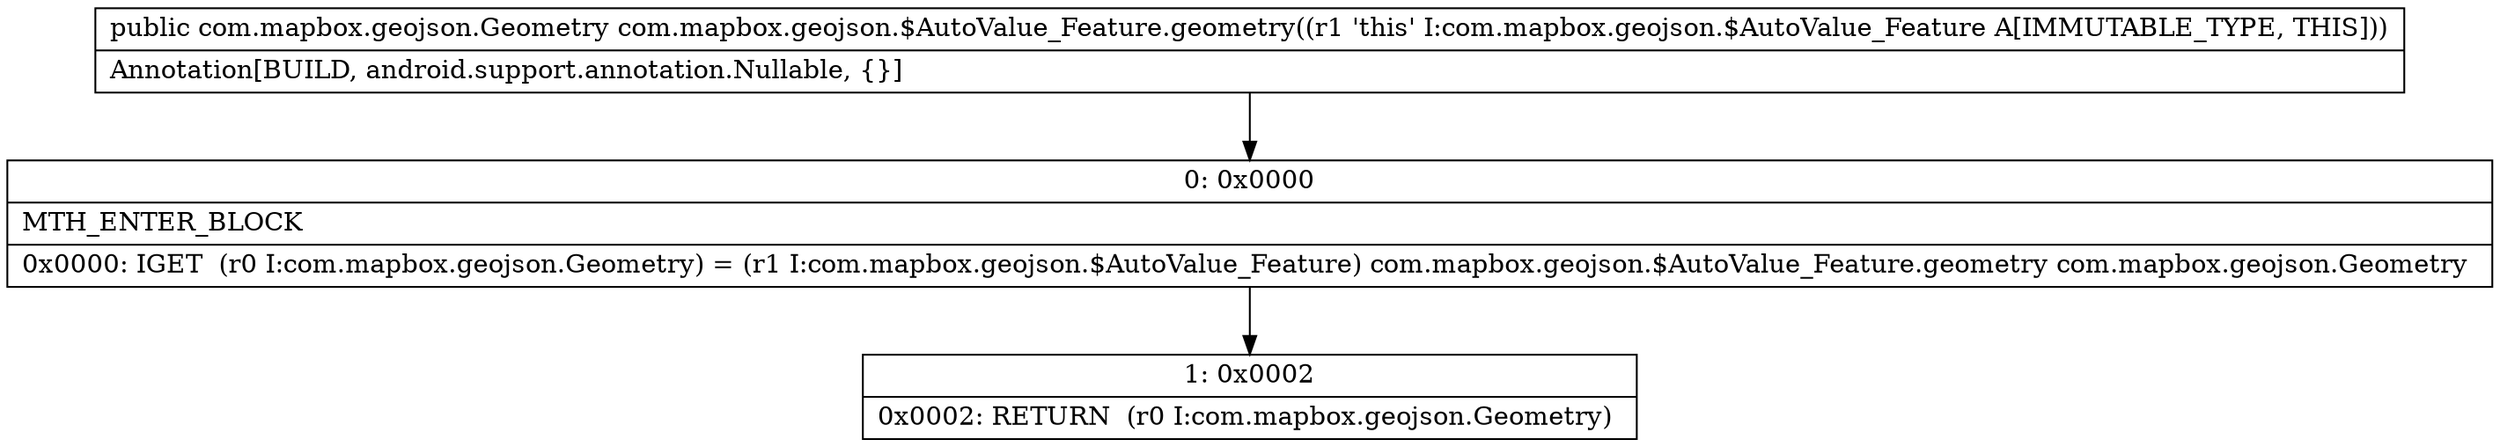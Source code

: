 digraph "CFG forcom.mapbox.geojson.$AutoValue_Feature.geometry()Lcom\/mapbox\/geojson\/Geometry;" {
Node_0 [shape=record,label="{0\:\ 0x0000|MTH_ENTER_BLOCK\l|0x0000: IGET  (r0 I:com.mapbox.geojson.Geometry) = (r1 I:com.mapbox.geojson.$AutoValue_Feature) com.mapbox.geojson.$AutoValue_Feature.geometry com.mapbox.geojson.Geometry \l}"];
Node_1 [shape=record,label="{1\:\ 0x0002|0x0002: RETURN  (r0 I:com.mapbox.geojson.Geometry) \l}"];
MethodNode[shape=record,label="{public com.mapbox.geojson.Geometry com.mapbox.geojson.$AutoValue_Feature.geometry((r1 'this' I:com.mapbox.geojson.$AutoValue_Feature A[IMMUTABLE_TYPE, THIS]))  | Annotation[BUILD, android.support.annotation.Nullable, \{\}]\l}"];
MethodNode -> Node_0;
Node_0 -> Node_1;
}

